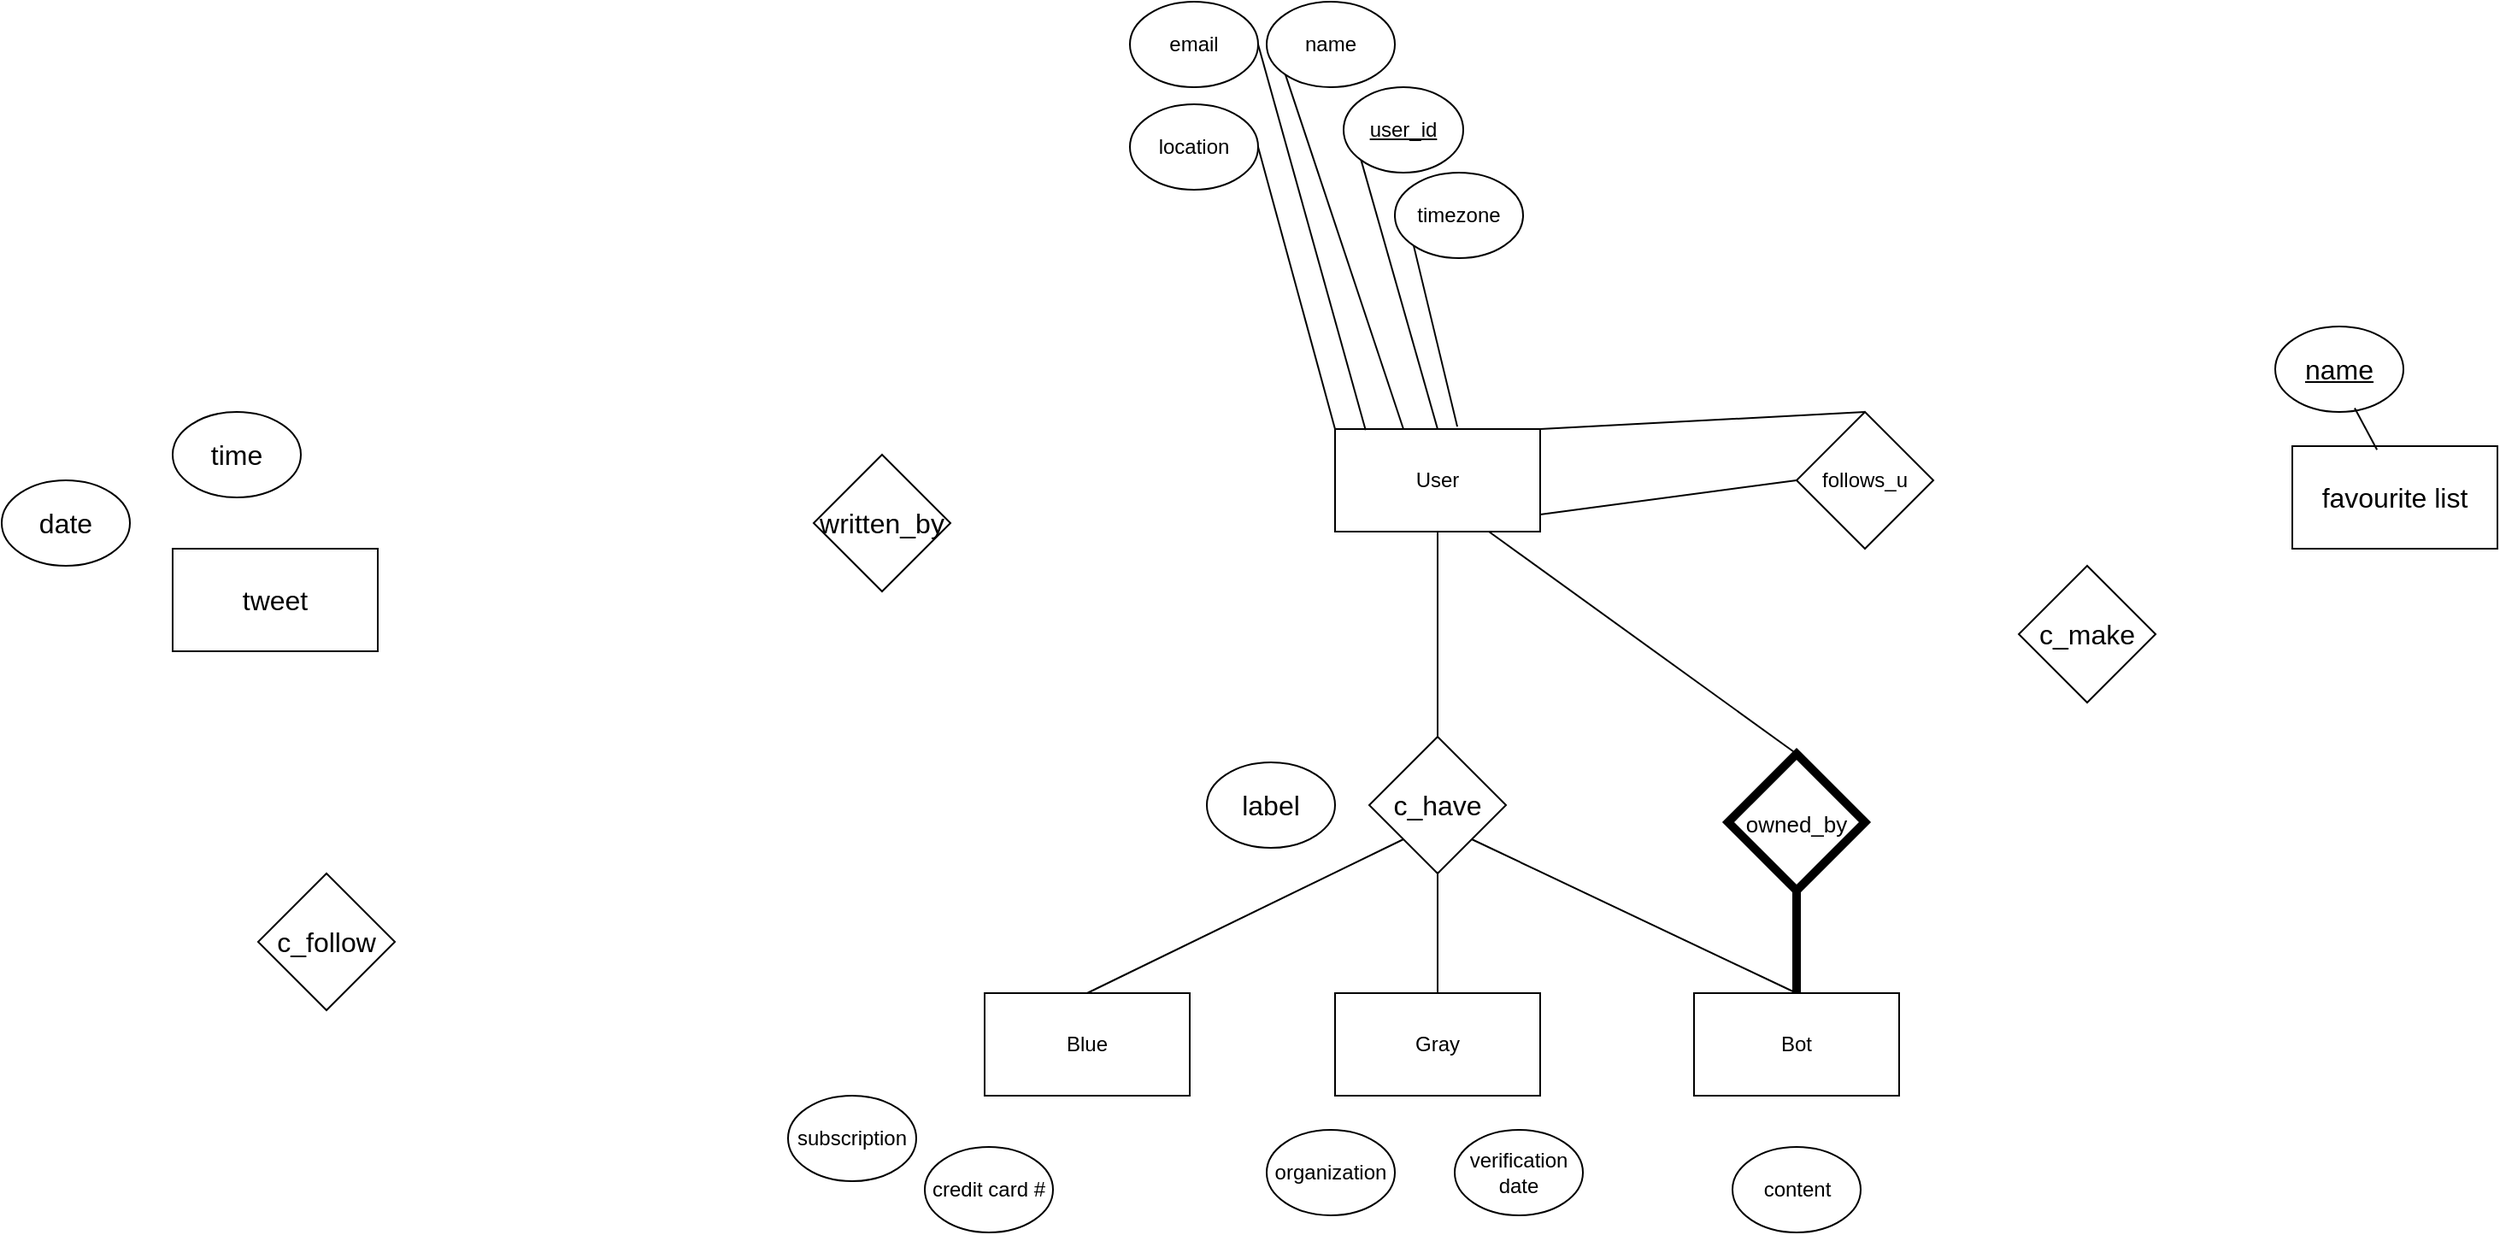 <mxfile version="21.7.5" type="github">
  <diagram name="Page-1" id="pDb4KdGSy0NqhrSkEqrz">
    <mxGraphModel dx="3209" dy="1953" grid="1" gridSize="10" guides="1" tooltips="1" connect="1" arrows="1" fold="1" page="1" pageScale="1" pageWidth="850" pageHeight="1100" math="0" shadow="0">
      <root>
        <mxCell id="0" />
        <mxCell id="1" parent="0" />
        <mxCell id="DwLo5q6sceBoBFdq7gC3-34" style="edgeStyle=none;curved=1;rounded=0;orthogonalLoop=1;jettySize=auto;html=1;exitX=1;exitY=1;exitDx=0;exitDy=0;fontSize=12;startSize=8;endSize=8;" edge="1" parent="1" source="DwLo5q6sceBoBFdq7gC3-2">
          <mxGeometry relative="1" as="geometry">
            <mxPoint x="-629.609" y="-779.652" as="targetPoint" />
          </mxGeometry>
        </mxCell>
        <mxCell id="DwLo5q6sceBoBFdq7gC3-2" value="User" style="rounded=0;whiteSpace=wrap;html=1;" vertex="1" parent="1">
          <mxGeometry x="-750" y="-840" width="120" height="60" as="geometry" />
        </mxCell>
        <mxCell id="DwLo5q6sceBoBFdq7gC3-4" value="&lt;u&gt;user_id&lt;/u&gt;" style="ellipse;whiteSpace=wrap;html=1;" vertex="1" parent="1">
          <mxGeometry x="-745" y="-1040" width="70" height="50" as="geometry" />
        </mxCell>
        <mxCell id="DwLo5q6sceBoBFdq7gC3-5" value="name" style="ellipse;whiteSpace=wrap;html=1;" vertex="1" parent="1">
          <mxGeometry x="-790" y="-1090" width="75" height="50" as="geometry" />
        </mxCell>
        <mxCell id="DwLo5q6sceBoBFdq7gC3-6" value="location" style="ellipse;whiteSpace=wrap;html=1;" vertex="1" parent="1">
          <mxGeometry x="-870" y="-1030" width="75" height="50" as="geometry" />
        </mxCell>
        <mxCell id="DwLo5q6sceBoBFdq7gC3-8" value="timezone" style="ellipse;whiteSpace=wrap;html=1;" vertex="1" parent="1">
          <mxGeometry x="-715" y="-990" width="75" height="50" as="geometry" />
        </mxCell>
        <mxCell id="DwLo5q6sceBoBFdq7gC3-9" value="email" style="ellipse;whiteSpace=wrap;html=1;" vertex="1" parent="1">
          <mxGeometry x="-870" y="-1090" width="75" height="50" as="geometry" />
        </mxCell>
        <mxCell id="DwLo5q6sceBoBFdq7gC3-12" value="Blue" style="rounded=0;whiteSpace=wrap;html=1;" vertex="1" parent="1">
          <mxGeometry x="-955" y="-510" width="120" height="60" as="geometry" />
        </mxCell>
        <mxCell id="DwLo5q6sceBoBFdq7gC3-13" value="Gray" style="rounded=0;whiteSpace=wrap;html=1;" vertex="1" parent="1">
          <mxGeometry x="-750" y="-510" width="120" height="60" as="geometry" />
        </mxCell>
        <mxCell id="DwLo5q6sceBoBFdq7gC3-14" value="Bot" style="rounded=0;whiteSpace=wrap;html=1;" vertex="1" parent="1">
          <mxGeometry x="-540" y="-510" width="120" height="60" as="geometry" />
        </mxCell>
        <mxCell id="DwLo5q6sceBoBFdq7gC3-16" value="follows_u" style="rhombus;whiteSpace=wrap;html=1;" vertex="1" parent="1">
          <mxGeometry x="-480" y="-850" width="80" height="80" as="geometry" />
        </mxCell>
        <mxCell id="DwLo5q6sceBoBFdq7gC3-17" value="" style="endArrow=none;html=1;rounded=0;entryX=0;entryY=0.5;entryDx=0;entryDy=0;" edge="1" parent="1" target="DwLo5q6sceBoBFdq7gC3-16">
          <mxGeometry width="50" height="50" relative="1" as="geometry">
            <mxPoint x="-630" y="-790" as="sourcePoint" />
            <mxPoint x="-580" y="-840" as="targetPoint" />
          </mxGeometry>
        </mxCell>
        <mxCell id="DwLo5q6sceBoBFdq7gC3-18" value="" style="endArrow=none;html=1;rounded=0;exitX=1;exitY=0;exitDx=0;exitDy=0;entryX=0.5;entryY=0;entryDx=0;entryDy=0;" edge="1" parent="1" source="DwLo5q6sceBoBFdq7gC3-2" target="DwLo5q6sceBoBFdq7gC3-16">
          <mxGeometry width="50" height="50" relative="1" as="geometry">
            <mxPoint x="-430" y="-770" as="sourcePoint" />
            <mxPoint x="-380" y="-820" as="targetPoint" />
          </mxGeometry>
        </mxCell>
        <mxCell id="DwLo5q6sceBoBFdq7gC3-20" value="" style="endArrow=none;html=1;rounded=0;exitX=1;exitY=0.5;exitDx=0;exitDy=0;entryX=0;entryY=0;entryDx=0;entryDy=0;" edge="1" parent="1" source="DwLo5q6sceBoBFdq7gC3-6" target="DwLo5q6sceBoBFdq7gC3-2">
          <mxGeometry width="50" height="50" relative="1" as="geometry">
            <mxPoint x="-430" y="-770" as="sourcePoint" />
            <mxPoint x="-380" y="-820" as="targetPoint" />
          </mxGeometry>
        </mxCell>
        <mxCell id="DwLo5q6sceBoBFdq7gC3-21" value="" style="endArrow=none;html=1;rounded=0;exitX=0;exitY=1;exitDx=0;exitDy=0;entryX=0.5;entryY=0;entryDx=0;entryDy=0;" edge="1" parent="1" source="DwLo5q6sceBoBFdq7gC3-4" target="DwLo5q6sceBoBFdq7gC3-2">
          <mxGeometry width="50" height="50" relative="1" as="geometry">
            <mxPoint x="-430" y="-770" as="sourcePoint" />
            <mxPoint x="-380" y="-820" as="targetPoint" />
          </mxGeometry>
        </mxCell>
        <mxCell id="DwLo5q6sceBoBFdq7gC3-22" value="" style="endArrow=none;html=1;rounded=0;exitX=0;exitY=1;exitDx=0;exitDy=0;entryX=0.333;entryY=-0.002;entryDx=0;entryDy=0;entryPerimeter=0;" edge="1" parent="1" source="DwLo5q6sceBoBFdq7gC3-5" target="DwLo5q6sceBoBFdq7gC3-2">
          <mxGeometry width="50" height="50" relative="1" as="geometry">
            <mxPoint x="-430" y="-770" as="sourcePoint" />
            <mxPoint x="-380" y="-820" as="targetPoint" />
          </mxGeometry>
        </mxCell>
        <mxCell id="DwLo5q6sceBoBFdq7gC3-23" value="" style="endArrow=none;html=1;rounded=0;exitX=1;exitY=0.5;exitDx=0;exitDy=0;entryX=0.149;entryY=0.011;entryDx=0;entryDy=0;entryPerimeter=0;" edge="1" parent="1" source="DwLo5q6sceBoBFdq7gC3-9" target="DwLo5q6sceBoBFdq7gC3-2">
          <mxGeometry width="50" height="50" relative="1" as="geometry">
            <mxPoint x="-430" y="-770" as="sourcePoint" />
            <mxPoint x="-380" y="-820" as="targetPoint" />
          </mxGeometry>
        </mxCell>
        <mxCell id="DwLo5q6sceBoBFdq7gC3-24" value="" style="endArrow=none;html=1;rounded=0;exitX=0;exitY=1;exitDx=0;exitDy=0;entryX=0.596;entryY=-0.024;entryDx=0;entryDy=0;entryPerimeter=0;" edge="1" parent="1" source="DwLo5q6sceBoBFdq7gC3-8" target="DwLo5q6sceBoBFdq7gC3-2">
          <mxGeometry width="50" height="50" relative="1" as="geometry">
            <mxPoint x="-430" y="-770" as="sourcePoint" />
            <mxPoint x="-380" y="-820" as="targetPoint" />
          </mxGeometry>
        </mxCell>
        <mxCell id="DwLo5q6sceBoBFdq7gC3-25" value="" style="endArrow=none;html=1;rounded=0;exitX=0.5;exitY=1;exitDx=0;exitDy=0;entryX=0.5;entryY=0;entryDx=0;entryDy=0;" edge="1" parent="1" source="DwLo5q6sceBoBFdq7gC3-2" target="DwLo5q6sceBoBFdq7gC3-42">
          <mxGeometry width="50" height="50" relative="1" as="geometry">
            <mxPoint x="-430" y="-770" as="sourcePoint" />
            <mxPoint x="-640" y="-720" as="targetPoint" />
          </mxGeometry>
        </mxCell>
        <mxCell id="DwLo5q6sceBoBFdq7gC3-26" value="credit card #" style="ellipse;whiteSpace=wrap;html=1;" vertex="1" parent="1">
          <mxGeometry x="-990" y="-420" width="75" height="50" as="geometry" />
        </mxCell>
        <mxCell id="DwLo5q6sceBoBFdq7gC3-27" value="subscription" style="ellipse;whiteSpace=wrap;html=1;" vertex="1" parent="1">
          <mxGeometry x="-1070" y="-450" width="75" height="50" as="geometry" />
        </mxCell>
        <mxCell id="DwLo5q6sceBoBFdq7gC3-28" value="organization" style="ellipse;whiteSpace=wrap;html=1;" vertex="1" parent="1">
          <mxGeometry x="-790" y="-430" width="75" height="50" as="geometry" />
        </mxCell>
        <mxCell id="DwLo5q6sceBoBFdq7gC3-29" value="verification date" style="ellipse;whiteSpace=wrap;html=1;" vertex="1" parent="1">
          <mxGeometry x="-680" y="-430" width="75" height="50" as="geometry" />
        </mxCell>
        <mxCell id="DwLo5q6sceBoBFdq7gC3-30" value="content" style="ellipse;whiteSpace=wrap;html=1;" vertex="1" parent="1">
          <mxGeometry x="-517.5" y="-420" width="75" height="50" as="geometry" />
        </mxCell>
        <mxCell id="DwLo5q6sceBoBFdq7gC3-31" value="favourite list" style="rounded=0;whiteSpace=wrap;html=1;fontSize=16;" vertex="1" parent="1">
          <mxGeometry x="-190" y="-830" width="120" height="60" as="geometry" />
        </mxCell>
        <mxCell id="DwLo5q6sceBoBFdq7gC3-32" value="&lt;u&gt;name&lt;/u&gt;" style="ellipse;whiteSpace=wrap;html=1;fontSize=16;" vertex="1" parent="1">
          <mxGeometry x="-200" y="-900" width="75" height="50" as="geometry" />
        </mxCell>
        <mxCell id="DwLo5q6sceBoBFdq7gC3-33" value="" style="endArrow=none;html=1;rounded=0;fontSize=12;startSize=8;endSize=8;curved=1;entryX=0.62;entryY=0.955;entryDx=0;entryDy=0;entryPerimeter=0;exitX=0.413;exitY=0.035;exitDx=0;exitDy=0;exitPerimeter=0;" edge="1" parent="1" source="DwLo5q6sceBoBFdq7gC3-31" target="DwLo5q6sceBoBFdq7gC3-32">
          <mxGeometry width="50" height="50" relative="1" as="geometry">
            <mxPoint x="-270" y="-750" as="sourcePoint" />
            <mxPoint x="-220" y="-800" as="targetPoint" />
          </mxGeometry>
        </mxCell>
        <mxCell id="DwLo5q6sceBoBFdq7gC3-35" value="tweet" style="rounded=0;whiteSpace=wrap;html=1;fontSize=16;" vertex="1" parent="1">
          <mxGeometry x="-1430" y="-770" width="120" height="60" as="geometry" />
        </mxCell>
        <mxCell id="DwLo5q6sceBoBFdq7gC3-36" value="written_by" style="rhombus;whiteSpace=wrap;html=1;fontSize=16;" vertex="1" parent="1">
          <mxGeometry x="-1055" y="-825" width="80" height="80" as="geometry" />
        </mxCell>
        <mxCell id="DwLo5q6sceBoBFdq7gC3-37" value="c_follow" style="rhombus;whiteSpace=wrap;html=1;fontSize=16;" vertex="1" parent="1">
          <mxGeometry x="-1380" y="-580" width="80" height="80" as="geometry" />
        </mxCell>
        <mxCell id="DwLo5q6sceBoBFdq7gC3-38" value="date" style="ellipse;whiteSpace=wrap;html=1;fontSize=16;" vertex="1" parent="1">
          <mxGeometry x="-1530" y="-810" width="75" height="50" as="geometry" />
        </mxCell>
        <mxCell id="DwLo5q6sceBoBFdq7gC3-39" value="time" style="ellipse;whiteSpace=wrap;html=1;fontSize=16;" vertex="1" parent="1">
          <mxGeometry x="-1430" y="-850" width="75" height="50" as="geometry" />
        </mxCell>
        <mxCell id="DwLo5q6sceBoBFdq7gC3-41" value="c_make" style="rhombus;whiteSpace=wrap;html=1;fontSize=16;" vertex="1" parent="1">
          <mxGeometry x="-350" y="-760" width="80" height="80" as="geometry" />
        </mxCell>
        <mxCell id="DwLo5q6sceBoBFdq7gC3-42" value="c_have" style="rhombus;whiteSpace=wrap;html=1;fontSize=16;" vertex="1" parent="1">
          <mxGeometry x="-730" y="-660" width="80" height="80" as="geometry" />
        </mxCell>
        <mxCell id="DwLo5q6sceBoBFdq7gC3-44" value="label" style="ellipse;whiteSpace=wrap;html=1;fontSize=16;" vertex="1" parent="1">
          <mxGeometry x="-825" y="-645" width="75" height="50" as="geometry" />
        </mxCell>
        <mxCell id="DwLo5q6sceBoBFdq7gC3-45" value="" style="endArrow=none;html=1;rounded=0;fontSize=12;startSize=8;endSize=8;curved=1;entryX=0;entryY=1;entryDx=0;entryDy=0;exitX=0.5;exitY=0;exitDx=0;exitDy=0;" edge="1" parent="1" source="DwLo5q6sceBoBFdq7gC3-12" target="DwLo5q6sceBoBFdq7gC3-42">
          <mxGeometry width="50" height="50" relative="1" as="geometry">
            <mxPoint x="-680" y="-520" as="sourcePoint" />
            <mxPoint x="-630" y="-570" as="targetPoint" />
          </mxGeometry>
        </mxCell>
        <mxCell id="DwLo5q6sceBoBFdq7gC3-49" value="" style="endArrow=none;html=1;rounded=0;fontSize=12;startSize=8;endSize=8;curved=1;entryX=0.5;entryY=1;entryDx=0;entryDy=0;exitX=0.5;exitY=0;exitDx=0;exitDy=0;" edge="1" parent="1" source="DwLo5q6sceBoBFdq7gC3-13" target="DwLo5q6sceBoBFdq7gC3-42">
          <mxGeometry width="50" height="50" relative="1" as="geometry">
            <mxPoint x="-680" y="-520" as="sourcePoint" />
            <mxPoint x="-630" y="-570" as="targetPoint" />
          </mxGeometry>
        </mxCell>
        <mxCell id="DwLo5q6sceBoBFdq7gC3-50" value="" style="endArrow=none;html=1;rounded=0;fontSize=12;startSize=8;endSize=8;curved=1;entryX=1;entryY=1;entryDx=0;entryDy=0;" edge="1" parent="1" target="DwLo5q6sceBoBFdq7gC3-42">
          <mxGeometry width="50" height="50" relative="1" as="geometry">
            <mxPoint x="-480" y="-510" as="sourcePoint" />
            <mxPoint x="-630" y="-570" as="targetPoint" />
          </mxGeometry>
        </mxCell>
        <mxCell id="DwLo5q6sceBoBFdq7gC3-51" value="&lt;font style=&quot;font-size: 13px;&quot;&gt;owned_by&lt;/font&gt;" style="rhombus;whiteSpace=wrap;html=1;fontSize=16;strokeWidth=5;" vertex="1" parent="1">
          <mxGeometry x="-520" y="-650" width="80" height="80" as="geometry" />
        </mxCell>
        <mxCell id="DwLo5q6sceBoBFdq7gC3-52" value="" style="endArrow=none;html=1;rounded=0;fontSize=12;startSize=8;endSize=8;curved=1;entryX=0.75;entryY=1;entryDx=0;entryDy=0;exitX=0.5;exitY=0;exitDx=0;exitDy=0;" edge="1" parent="1" source="DwLo5q6sceBoBFdq7gC3-51" target="DwLo5q6sceBoBFdq7gC3-2">
          <mxGeometry width="50" height="50" relative="1" as="geometry">
            <mxPoint x="-780" y="-680" as="sourcePoint" />
            <mxPoint x="-730" y="-730" as="targetPoint" />
          </mxGeometry>
        </mxCell>
        <mxCell id="DwLo5q6sceBoBFdq7gC3-53" value="" style="endArrow=none;html=1;rounded=0;fontSize=12;startSize=8;endSize=8;curved=1;entryX=0.5;entryY=1;entryDx=0;entryDy=0;strokeWidth=5;" edge="1" parent="1" target="DwLo5q6sceBoBFdq7gC3-51">
          <mxGeometry width="50" height="50" relative="1" as="geometry">
            <mxPoint x="-480" y="-510" as="sourcePoint" />
            <mxPoint x="-410" y="-580" as="targetPoint" />
          </mxGeometry>
        </mxCell>
      </root>
    </mxGraphModel>
  </diagram>
</mxfile>
